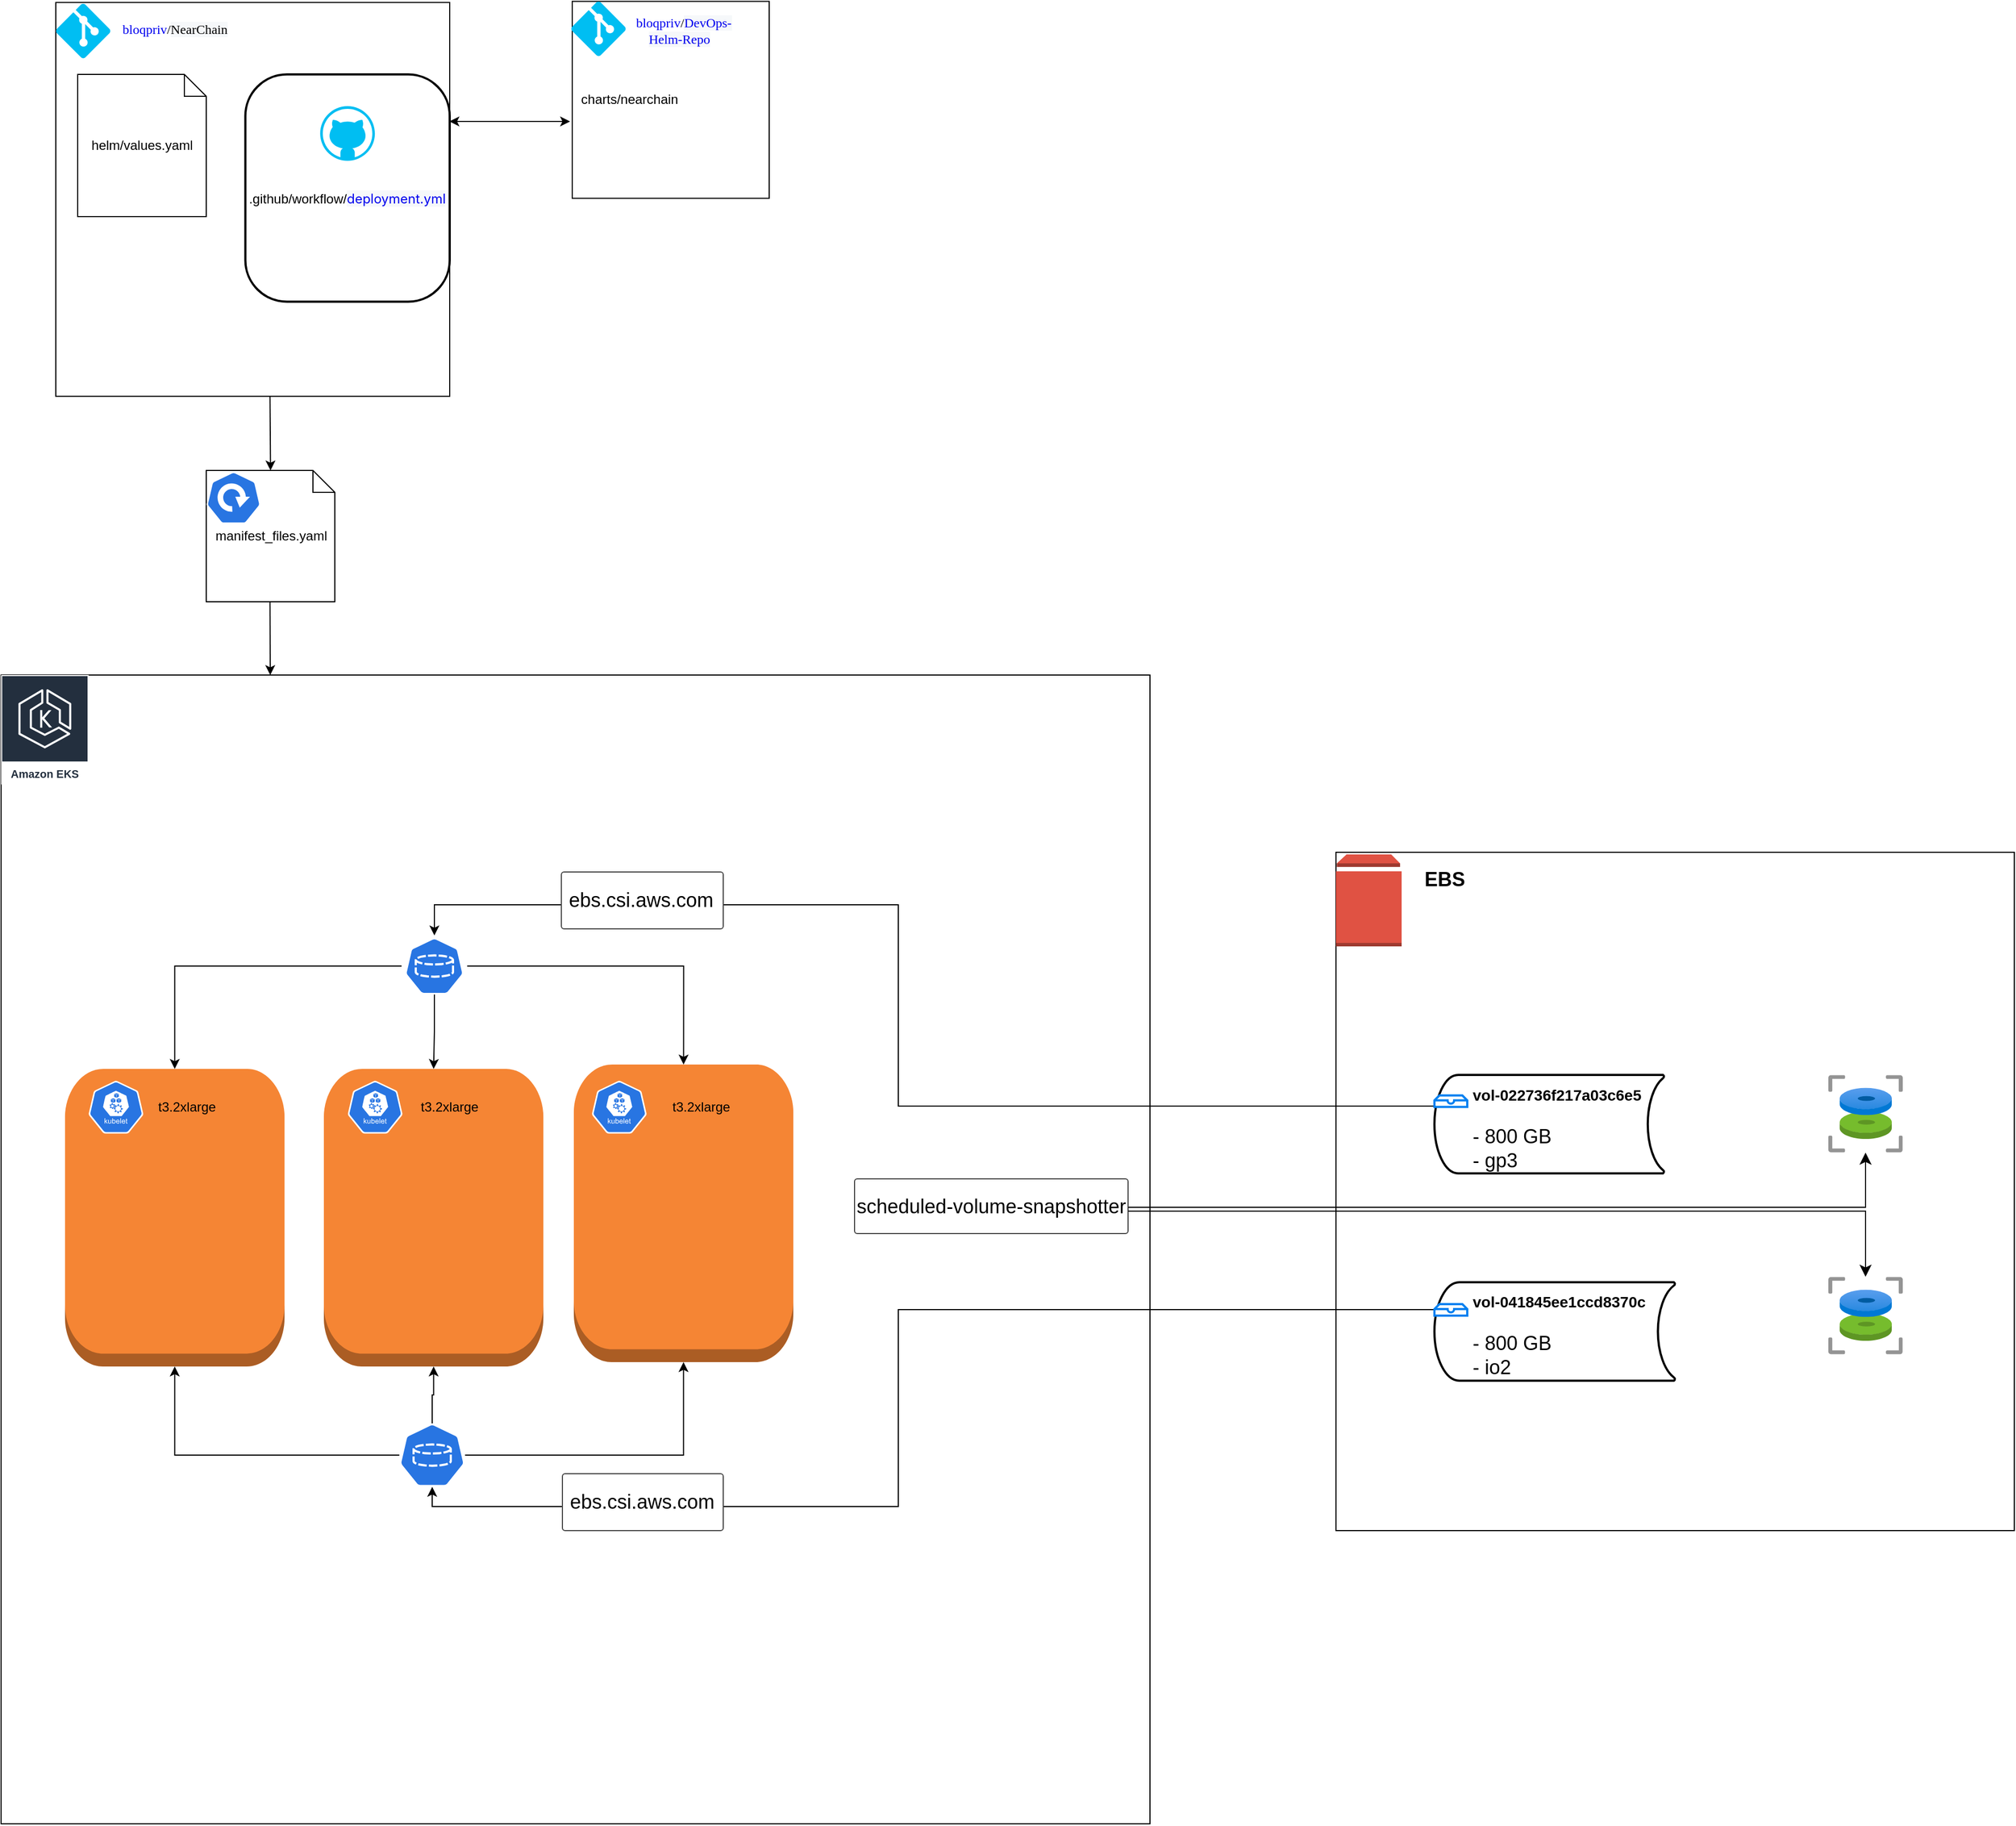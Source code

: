 <mxfile version="21.0.2" type="github">
  <diagram name="Page-1" id="bUGEWYbrpgy6-oKy8Pk6">
    <mxGraphModel dx="2391" dy="1107" grid="1" gridSize="10" guides="1" tooltips="1" connect="1" arrows="1" fold="1" page="1" pageScale="1" pageWidth="850" pageHeight="1100" math="0" shadow="0">
      <root>
        <mxCell id="0" />
        <mxCell id="1" parent="0" />
        <mxCell id="_0oh639qVl28FQ6klio6-56" value="" style="whiteSpace=wrap;html=1;aspect=fixed;" vertex="1" parent="1">
          <mxGeometry x="1250" y="802" width="620" height="620" as="geometry" />
        </mxCell>
        <mxCell id="_0oh639qVl28FQ6klio6-42" value="" style="whiteSpace=wrap;html=1;aspect=fixed;" vertex="1" parent="1">
          <mxGeometry x="30" y="640" width="1050" height="1050" as="geometry" />
        </mxCell>
        <mxCell id="_0oh639qVl28FQ6klio6-34" value="manifest_files.yaml" style="shape=note;size=20;whiteSpace=wrap;html=1;" vertex="1" parent="1">
          <mxGeometry x="217.5" y="453" width="117.5" height="120" as="geometry" />
        </mxCell>
        <mxCell id="_0oh639qVl28FQ6klio6-13" value="" style="whiteSpace=wrap;html=1;aspect=fixed;" vertex="1" parent="1">
          <mxGeometry x="552" y="24.25" width="180" height="180" as="geometry" />
        </mxCell>
        <mxCell id="_0oh639qVl28FQ6klio6-2" value="" style="whiteSpace=wrap;html=1;aspect=fixed;" vertex="1" parent="1">
          <mxGeometry x="80" y="25.25" width="360" height="360" as="geometry" />
        </mxCell>
        <mxCell id="_0oh639qVl28FQ6klio6-11" value="" style="rounded=1;whiteSpace=wrap;html=1;absoluteArcSize=1;arcSize=76;strokeWidth=2;" vertex="1" parent="1">
          <mxGeometry x="253.25" y="91" width="186.75" height="207.75" as="geometry" />
        </mxCell>
        <mxCell id="_0oh639qVl28FQ6klio6-1" value="" style="verticalLabelPosition=bottom;html=1;verticalAlign=top;align=center;strokeColor=none;fillColor=#00BEF2;shape=mxgraph.azure.github_code;pointerEvents=1;" vertex="1" parent="1">
          <mxGeometry x="321.63" y="120" width="50" height="50" as="geometry" />
        </mxCell>
        <mxCell id="_0oh639qVl28FQ6klio6-8" value="" style="verticalLabelPosition=bottom;html=1;verticalAlign=top;align=center;strokeColor=none;fillColor=#00BEF2;shape=mxgraph.azure.git_repository;" vertex="1" parent="1">
          <mxGeometry x="80" y="26.25" width="50" height="50" as="geometry" />
        </mxCell>
        <mxCell id="_0oh639qVl28FQ6klio6-9" value="" style="verticalLabelPosition=bottom;html=1;verticalAlign=top;align=center;strokeColor=none;fillColor=#00BEF2;shape=mxgraph.azure.git_repository;" vertex="1" parent="1">
          <mxGeometry x="551" y="24.25" width="50" height="50" as="geometry" />
        </mxCell>
        <mxCell id="_0oh639qVl28FQ6klio6-14" value="&lt;p&gt;&lt;font face=&quot;Verdana&quot; style=&quot;font-size: 12px;&quot;&gt;&lt;a style=&quot;box-sizing: border-box; background-color: transparent; text-decoration-line: none;&quot; href=&quot;https://github.com/bloqpriv&quot; data-octo-dimensions=&quot;link_type:self&quot; data-octo-click=&quot;hovercard-link-click&quot; data-hovercard-url=&quot;/orgs/bloqpriv/hovercard&quot; data-hovercard-type=&quot;organization&quot; rel=&quot;author&quot; class=&quot;url fn&quot;&gt;bloqpriv&lt;/a&gt;/&lt;span style=&quot;box-sizing: border-box; color: rgb(36, 41, 47); text-align: start; background-color: rgb(246, 248, 250); align-self: stretch !important; margin-right: var(--base-size-8, 8px)  !important;&quot; class=&quot;mr-2 flex-self-stretch&quot;&gt;&lt;a style=&quot;box-sizing: border-box; background-color: transparent; text-decoration-line: none;&quot; href=&quot;https://github.com/bloqpriv/DevOps-Helm-Repo&quot; data-turbo-frame=&quot;repo-content-turbo-frame&quot; data-pjax=&quot;#repo-content-pjax-container&quot;&gt;DevOps-Helm-Repo&lt;/a&gt;&lt;/span&gt;&lt;/font&gt;&lt;/p&gt;" style="text;html=1;strokeColor=none;fillColor=none;align=center;verticalAlign=middle;whiteSpace=wrap;rounded=0;" vertex="1" parent="1">
          <mxGeometry x="600" y="36.25" width="107.5" height="30" as="geometry" />
        </mxCell>
        <mxCell id="_0oh639qVl28FQ6klio6-17" value="&lt;p style=&quot;text-align: start;&quot;&gt;&lt;font style=&quot;font-size: 12px;&quot; face=&quot;Verdana&quot;&gt;&lt;a class=&quot;url fn&quot; rel=&quot;author&quot; data-hovercard-type=&quot;organization&quot; data-hovercard-url=&quot;/orgs/bloqpriv/hovercard&quot; data-octo-click=&quot;hovercard-link-click&quot; data-octo-dimensions=&quot;link_type:self&quot; href=&quot;https://github.com/bloqpriv&quot; style=&quot;box-sizing: border-box; background-color: transparent; text-decoration-line: none;&quot;&gt;bloqpriv&lt;/a&gt;/&lt;span style=&quot;background-color: rgb(246, 248, 250);&quot;&gt;NearChain&lt;/span&gt;&lt;/font&gt;&lt;/p&gt;" style="text;html=1;strokeColor=none;fillColor=none;align=center;verticalAlign=middle;whiteSpace=wrap;rounded=0;" vertex="1" parent="1">
          <mxGeometry x="135" y="35.25" width="107.5" height="30" as="geometry" />
        </mxCell>
        <mxCell id="_0oh639qVl28FQ6klio6-18" value="charts/nearchain" style="text;html=1;strokeColor=none;fillColor=none;align=center;verticalAlign=middle;whiteSpace=wrap;rounded=0;" vertex="1" parent="1">
          <mxGeometry x="551.88" y="98.63" width="105" height="30" as="geometry" />
        </mxCell>
        <mxCell id="_0oh639qVl28FQ6klio6-29" value=".github/workflow/&lt;a style=&quot;box-sizing: border-box; background-color: rgb(246, 248, 250); text-decoration-line: none; font-family: -apple-system, &amp;quot;system-ui&amp;quot;, &amp;quot;Segoe UI&amp;quot;, &amp;quot;Noto Sans&amp;quot;, Helvetica, Arial, sans-serif, &amp;quot;Apple Color Emoji&amp;quot;, &amp;quot;Segoe UI Emoji&amp;quot;; text-align: start;&quot; href=&quot;https://github.com/bloqpriv/near-chain/blob/main/.github/workflows/deployment.yml&quot; data-turbo-frame=&quot;repo-content-turbo-frame&quot; title=&quot;deployment.yml&quot; class=&quot;js-navigation-open Link--primary&quot;&gt;&lt;font style=&quot;font-size: 12px;&quot;&gt;deployment.yml&lt;/font&gt;&lt;/a&gt;" style="text;html=1;strokeColor=none;fillColor=none;align=center;verticalAlign=middle;whiteSpace=wrap;rounded=0;" vertex="1" parent="1">
          <mxGeometry x="294.12" y="190.25" width="105" height="30" as="geometry" />
        </mxCell>
        <mxCell id="_0oh639qVl28FQ6klio6-32" value="" style="sketch=0;html=1;dashed=0;whitespace=wrap;fillColor=#2875E2;strokeColor=#ffffff;points=[[0.005,0.63,0],[0.1,0.2,0],[0.9,0.2,0],[0.5,0,0],[0.995,0.63,0],[0.72,0.99,0],[0.5,1,0],[0.28,0.99,0]];verticalLabelPosition=bottom;align=center;verticalAlign=top;shape=mxgraph.kubernetes.icon;prIcon=deploy" vertex="1" parent="1">
          <mxGeometry x="217.5" y="454" width="50" height="48" as="geometry" />
        </mxCell>
        <mxCell id="_0oh639qVl28FQ6klio6-36" value="helm/values.yaml" style="shape=note;size=20;whiteSpace=wrap;html=1;" vertex="1" parent="1">
          <mxGeometry x="100" y="91" width="117.5" height="130" as="geometry" />
        </mxCell>
        <mxCell id="_0oh639qVl28FQ6klio6-35" value="" style="shape=image;html=1;verticalAlign=top;verticalLabelPosition=bottom;labelBackgroundColor=#ffffff;imageAspect=0;aspect=fixed;image=https://cdn1.iconfinder.com/data/icons/bootstrap-vol-3/16/filetype-yml-128.png" vertex="1" parent="1">
          <mxGeometry x="129.38" y="91" width="50" height="50" as="geometry" />
        </mxCell>
        <mxCell id="_0oh639qVl28FQ6klio6-41" value="Amazon EKS" style="sketch=0;outlineConnect=0;fontColor=#232F3E;gradientColor=none;strokeColor=#ffffff;fillColor=#232F3E;dashed=0;verticalLabelPosition=middle;verticalAlign=bottom;align=center;html=1;whiteSpace=wrap;fontSize=10;fontStyle=1;spacing=3;shape=mxgraph.aws4.productIcon;prIcon=mxgraph.aws4.eks;" vertex="1" parent="1">
          <mxGeometry x="30" y="640" width="80" height="100" as="geometry" />
        </mxCell>
        <mxCell id="_0oh639qVl28FQ6klio6-49" value="" style="outlineConnect=0;dashed=0;verticalLabelPosition=bottom;verticalAlign=top;align=center;html=1;shape=mxgraph.aws3.instance;fillColor=#F58534;gradientColor=none;" vertex="1" parent="1">
          <mxGeometry x="88.44" y="1000" width="200.62" height="272" as="geometry" />
        </mxCell>
        <mxCell id="_0oh639qVl28FQ6klio6-46" value="" style="sketch=0;html=1;dashed=0;whitespace=wrap;fillColor=#2875E2;strokeColor=#ffffff;points=[[0.005,0.63,0],[0.1,0.2,0],[0.9,0.2,0],[0.5,0,0],[0.995,0.63,0],[0.72,0.99,0],[0.5,1,0],[0.28,0.99,0]];verticalLabelPosition=bottom;align=center;verticalAlign=top;shape=mxgraph.kubernetes.icon;prIcon=kubelet" vertex="1" parent="1">
          <mxGeometry x="110" y="1010" width="50" height="50" as="geometry" />
        </mxCell>
        <mxCell id="_0oh639qVl28FQ6klio6-50" value="" style="outlineConnect=0;dashed=0;verticalLabelPosition=bottom;verticalAlign=top;align=center;html=1;shape=mxgraph.aws3.instance;fillColor=#F58534;gradientColor=none;" vertex="1" parent="1">
          <mxGeometry x="325" y="1000" width="200.62" height="272" as="geometry" />
        </mxCell>
        <mxCell id="_0oh639qVl28FQ6klio6-45" value="" style="sketch=0;html=1;dashed=0;whitespace=wrap;fillColor=#2875E2;strokeColor=#ffffff;points=[[0.005,0.63,0],[0.1,0.2,0],[0.9,0.2,0],[0.5,0,0],[0.995,0.63,0],[0.72,0.99,0],[0.5,1,0],[0.28,0.99,0]];verticalLabelPosition=bottom;align=center;verticalAlign=top;shape=mxgraph.kubernetes.icon;prIcon=kubelet" vertex="1" parent="1">
          <mxGeometry x="346.88" y="1010" width="50" height="50" as="geometry" />
        </mxCell>
        <mxCell id="_0oh639qVl28FQ6klio6-51" value="" style="outlineConnect=0;dashed=0;verticalLabelPosition=bottom;verticalAlign=top;align=center;html=1;shape=mxgraph.aws3.instance;fillColor=#F58534;gradientColor=none;" vertex="1" parent="1">
          <mxGeometry x="553.44" y="996" width="200.62" height="272" as="geometry" />
        </mxCell>
        <mxCell id="_0oh639qVl28FQ6klio6-47" value="" style="sketch=0;html=1;dashed=0;whitespace=wrap;fillColor=#2875E2;strokeColor=#ffffff;points=[[0.005,0.63,0],[0.1,0.2,0],[0.9,0.2,0],[0.5,0,0],[0.995,0.63,0],[0.72,0.99,0],[0.5,1,0],[0.28,0.99,0]];verticalLabelPosition=bottom;align=center;verticalAlign=top;shape=mxgraph.kubernetes.icon;prIcon=kubelet" vertex="1" parent="1">
          <mxGeometry x="570" y="1010" width="50" height="50" as="geometry" />
        </mxCell>
        <mxCell id="_0oh639qVl28FQ6klio6-52" value="" style="outlineConnect=0;dashed=0;verticalLabelPosition=bottom;verticalAlign=top;align=center;html=1;shape=mxgraph.aws3.volume;fillColor=#E05243;gradientColor=none;" vertex="1" parent="1">
          <mxGeometry x="1250" y="804" width="60" height="84" as="geometry" />
        </mxCell>
        <mxCell id="_0oh639qVl28FQ6klio6-53" value="" style="endArrow=classic;startArrow=classic;html=1;rounded=0;" edge="1" parent="1">
          <mxGeometry width="50" height="50" relative="1" as="geometry">
            <mxPoint x="439.75" y="134" as="sourcePoint" />
            <mxPoint x="550" y="134" as="targetPoint" />
            <Array as="points">
              <mxPoint x="500" y="134" />
            </Array>
          </mxGeometry>
        </mxCell>
        <mxCell id="_0oh639qVl28FQ6klio6-54" value="" style="endArrow=classic;html=1;rounded=0;entryX=0.5;entryY=0;entryDx=0;entryDy=0;entryPerimeter=0;" edge="1" parent="1" target="_0oh639qVl28FQ6klio6-34">
          <mxGeometry width="50" height="50" relative="1" as="geometry">
            <mxPoint x="275.75" y="385.25" as="sourcePoint" />
            <mxPoint x="275.87" y="445.25" as="targetPoint" />
          </mxGeometry>
        </mxCell>
        <mxCell id="_0oh639qVl28FQ6klio6-55" value="" style="endArrow=classic;html=1;rounded=0;" edge="1" parent="1">
          <mxGeometry width="50" height="50" relative="1" as="geometry">
            <mxPoint x="275.75" y="573" as="sourcePoint" />
            <mxPoint x="276" y="640" as="targetPoint" />
          </mxGeometry>
        </mxCell>
        <mxCell id="_0oh639qVl28FQ6klio6-57" value="t3.2xlarge" style="text;html=1;strokeColor=none;fillColor=none;align=center;verticalAlign=middle;whiteSpace=wrap;rounded=0;" vertex="1" parent="1">
          <mxGeometry x="170" y="1020" width="60" height="30" as="geometry" />
        </mxCell>
        <mxCell id="_0oh639qVl28FQ6klio6-58" value="t3.2xlarge" style="text;html=1;strokeColor=none;fillColor=none;align=center;verticalAlign=middle;whiteSpace=wrap;rounded=0;" vertex="1" parent="1">
          <mxGeometry x="410" y="1020" width="60" height="30" as="geometry" />
        </mxCell>
        <mxCell id="_0oh639qVl28FQ6klio6-59" value="t3.2xlarge" style="text;html=1;strokeColor=none;fillColor=none;align=center;verticalAlign=middle;whiteSpace=wrap;rounded=0;" vertex="1" parent="1">
          <mxGeometry x="640" y="1020" width="60" height="30" as="geometry" />
        </mxCell>
        <mxCell id="_0oh639qVl28FQ6klio6-61" style="edgeStyle=orthogonalEdgeStyle;rounded=0;orthogonalLoop=1;jettySize=auto;html=1;" edge="1" parent="1" source="_0oh639qVl28FQ6klio6-60" target="_0oh639qVl28FQ6klio6-51">
          <mxGeometry relative="1" as="geometry" />
        </mxCell>
        <mxCell id="_0oh639qVl28FQ6klio6-63" style="edgeStyle=orthogonalEdgeStyle;rounded=0;orthogonalLoop=1;jettySize=auto;html=1;" edge="1" parent="1" source="_0oh639qVl28FQ6klio6-60" target="_0oh639qVl28FQ6klio6-50">
          <mxGeometry relative="1" as="geometry" />
        </mxCell>
        <mxCell id="_0oh639qVl28FQ6klio6-64" style="edgeStyle=orthogonalEdgeStyle;rounded=0;orthogonalLoop=1;jettySize=auto;html=1;" edge="1" parent="1" source="_0oh639qVl28FQ6klio6-60" target="_0oh639qVl28FQ6klio6-49">
          <mxGeometry relative="1" as="geometry" />
        </mxCell>
        <mxCell id="_0oh639qVl28FQ6klio6-60" value="" style="sketch=0;html=1;dashed=0;whitespace=wrap;fillColor=#2875E2;strokeColor=#ffffff;points=[[0.005,0.63,0],[0.1,0.2,0],[0.9,0.2,0],[0.5,0,0],[0.995,0.63,0],[0.72,0.99,0],[0.5,1,0],[0.28,0.99,0]];verticalLabelPosition=bottom;align=center;verticalAlign=top;shape=mxgraph.kubernetes.icon;prIcon=pvc" vertex="1" parent="1">
          <mxGeometry x="394" y="1324" width="60" height="58" as="geometry" />
        </mxCell>
        <mxCell id="_0oh639qVl28FQ6klio6-66" style="edgeStyle=orthogonalEdgeStyle;rounded=0;orthogonalLoop=1;jettySize=auto;html=1;entryX=0.5;entryY=0;entryDx=0;entryDy=0;entryPerimeter=0;" edge="1" parent="1" source="_0oh639qVl28FQ6klio6-65" target="_0oh639qVl28FQ6klio6-51">
          <mxGeometry relative="1" as="geometry" />
        </mxCell>
        <mxCell id="_0oh639qVl28FQ6klio6-67" style="edgeStyle=orthogonalEdgeStyle;rounded=0;orthogonalLoop=1;jettySize=auto;html=1;" edge="1" parent="1" source="_0oh639qVl28FQ6klio6-65" target="_0oh639qVl28FQ6klio6-49">
          <mxGeometry relative="1" as="geometry" />
        </mxCell>
        <mxCell id="_0oh639qVl28FQ6klio6-70" style="edgeStyle=orthogonalEdgeStyle;rounded=0;orthogonalLoop=1;jettySize=auto;html=1;entryX=0.5;entryY=0;entryDx=0;entryDy=0;entryPerimeter=0;" edge="1" parent="1" source="_0oh639qVl28FQ6klio6-65" target="_0oh639qVl28FQ6klio6-50">
          <mxGeometry relative="1" as="geometry" />
        </mxCell>
        <mxCell id="_0oh639qVl28FQ6klio6-65" value="" style="sketch=0;html=1;dashed=0;whitespace=wrap;fillColor=#2875E2;strokeColor=#ffffff;points=[[0.005,0.63,0],[0.1,0.2,0],[0.9,0.2,0],[0.5,0,0],[0.995,0.63,0],[0.72,0.99,0],[0.5,1,0],[0.28,0.99,0]];verticalLabelPosition=bottom;align=center;verticalAlign=top;shape=mxgraph.kubernetes.icon;prIcon=pvc" vertex="1" parent="1">
          <mxGeometry x="396" y="880" width="60" height="52" as="geometry" />
        </mxCell>
        <mxCell id="_0oh639qVl28FQ6klio6-75" style="edgeStyle=orthogonalEdgeStyle;rounded=0;orthogonalLoop=1;jettySize=auto;html=1;entryX=0.5;entryY=0;entryDx=0;entryDy=0;entryPerimeter=0;startArrow=none;" edge="1" parent="1">
          <mxGeometry relative="1" as="geometry">
            <mxPoint x="1340" y="1034" as="sourcePoint" />
            <mxPoint x="426" y="878" as="targetPoint" />
            <Array as="points">
              <mxPoint x="850" y="1034" />
              <mxPoint x="850" y="850" />
              <mxPoint x="426" y="850" />
            </Array>
          </mxGeometry>
        </mxCell>
        <mxCell id="_0oh639qVl28FQ6klio6-74" style="edgeStyle=orthogonalEdgeStyle;rounded=0;orthogonalLoop=1;jettySize=auto;html=1;entryX=0.5;entryY=1;entryDx=0;entryDy=0;entryPerimeter=0;" edge="1" parent="1" target="_0oh639qVl28FQ6klio6-60">
          <mxGeometry relative="1" as="geometry">
            <mxPoint x="1340" y="1220.0" as="sourcePoint" />
            <Array as="points">
              <mxPoint x="850" y="1220" />
              <mxPoint x="850" y="1400" />
              <mxPoint x="424" y="1400" />
            </Array>
          </mxGeometry>
        </mxCell>
        <mxCell id="_0oh639qVl28FQ6klio6-77" value="" style="strokeWidth=2;html=1;shape=mxgraph.flowchart.stored_data;whiteSpace=wrap;" vertex="1" parent="1">
          <mxGeometry x="1340" y="1005.5" width="210" height="90" as="geometry" />
        </mxCell>
        <mxCell id="_0oh639qVl28FQ6klio6-72" value="" style="html=1;verticalLabelPosition=bottom;align=center;labelBackgroundColor=#ffffff;verticalAlign=top;strokeWidth=2;strokeColor=#0080F0;shadow=0;dashed=0;shape=mxgraph.ios7.icons.storage;" vertex="1" parent="1">
          <mxGeometry x="1340" y="1024.25" width="30" height="10.5" as="geometry" />
        </mxCell>
        <mxCell id="_0oh639qVl28FQ6klio6-78" value="" style="strokeWidth=2;html=1;shape=mxgraph.flowchart.stored_data;whiteSpace=wrap;" vertex="1" parent="1">
          <mxGeometry x="1340" y="1195" width="220" height="90" as="geometry" />
        </mxCell>
        <mxCell id="_0oh639qVl28FQ6klio6-73" value="" style="html=1;verticalLabelPosition=bottom;align=center;labelBackgroundColor=#ffffff;verticalAlign=top;strokeWidth=2;strokeColor=#0080F0;shadow=0;dashed=0;shape=mxgraph.ios7.icons.storage;" vertex="1" parent="1">
          <mxGeometry x="1340" y="1215" width="30" height="10.5" as="geometry" />
        </mxCell>
        <mxCell id="_0oh639qVl28FQ6klio6-80" value="&lt;b&gt;&lt;font style=&quot;font-size: 18px;&quot;&gt;EBS&lt;/font&gt;&lt;/b&gt;" style="text;html=1;strokeColor=none;fillColor=none;align=center;verticalAlign=middle;whiteSpace=wrap;rounded=0;" vertex="1" parent="1">
          <mxGeometry x="1310" y="802" width="78.75" height="50" as="geometry" />
        </mxCell>
        <mxCell id="_0oh639qVl28FQ6klio6-81" value="&lt;h1&gt;&lt;font style=&quot;font-size: 14px;&quot;&gt;vol-041845ee1ccd8370c&lt;br&gt;&lt;/font&gt;&lt;/h1&gt;&lt;h2&gt;&lt;span style=&quot;font-weight: normal;&quot;&gt;- 800 GB&lt;br&gt;- io2&lt;/span&gt;&lt;/h2&gt;" style="text;html=1;strokeColor=none;fillColor=none;spacing=5;spacingTop=-20;whiteSpace=wrap;overflow=hidden;rounded=0;" vertex="1" parent="1">
          <mxGeometry x="1370" y="1190" width="170" height="100" as="geometry" />
        </mxCell>
        <mxCell id="_0oh639qVl28FQ6klio6-82" value="&lt;h1&gt;&lt;font style=&quot;&quot;&gt;&lt;font style=&quot;font-size: 14px;&quot;&gt;vol-022736f217a03c6e5&lt;/font&gt;&lt;br&gt;&lt;/font&gt;&lt;/h1&gt;&lt;h2&gt;&lt;span style=&quot;font-weight: normal;&quot;&gt;- 800 GB&lt;br&gt;- gp3&lt;/span&gt;&lt;/h2&gt;" style="text;html=1;strokeColor=none;fillColor=none;spacing=5;spacingTop=-20;whiteSpace=wrap;overflow=hidden;rounded=0;" vertex="1" parent="1">
          <mxGeometry x="1370" y="1000.5" width="170" height="100" as="geometry" />
        </mxCell>
        <mxCell id="_0oh639qVl28FQ6klio6-87" value="&lt;font style=&quot;font-size: 18px;&quot;&gt;&amp;nbsp;ebs.csi.aws.com&lt;/font&gt;" style="strokeWidth=1;html=1;shadow=0;dashed=0;shape=mxgraph.ios.iTextInput;strokeColor=#444444;buttonText=;fontSize=8;whiteSpace=wrap;align=left;" vertex="1" parent="1">
          <mxGeometry x="543" y="1370" width="147" height="52" as="geometry" />
        </mxCell>
        <mxCell id="_0oh639qVl28FQ6klio6-88" value="&lt;font style=&quot;font-size: 18px;&quot;&gt;&amp;nbsp;ebs.csi.aws.com&amp;nbsp;&lt;/font&gt;" style="strokeWidth=1;html=1;shadow=0;dashed=0;shape=mxgraph.ios.iTextInput;strokeColor=#444444;buttonText=;fontSize=8;whiteSpace=wrap;align=left;" vertex="1" parent="1">
          <mxGeometry x="542.06" y="820" width="147.94" height="52" as="geometry" />
        </mxCell>
        <mxCell id="_0oh639qVl28FQ6klio6-92" value="" style="aspect=fixed;html=1;points=[];align=center;image;fontSize=12;image=img/lib/azure2/compute/Disks_Snapshots.svg;" vertex="1" parent="1">
          <mxGeometry x="1700" y="1005.5" width="68" height="71" as="geometry" />
        </mxCell>
        <mxCell id="_0oh639qVl28FQ6klio6-93" value="" style="aspect=fixed;html=1;points=[];align=center;image;fontSize=12;image=img/lib/azure2/compute/Disks_Snapshots.svg;" vertex="1" parent="1">
          <mxGeometry x="1700" y="1190" width="68" height="71" as="geometry" />
        </mxCell>
        <mxCell id="_0oh639qVl28FQ6klio6-94" value="&lt;font style=&quot;font-size: 18px;&quot;&gt;scheduled-volume-snapshotter&lt;/font&gt;" style="strokeWidth=1;html=1;shadow=0;dashed=0;shape=mxgraph.ios.iTextInput;strokeColor=#444444;buttonText=;fontSize=8;whiteSpace=wrap;align=left;" vertex="1" parent="1">
          <mxGeometry x="810" y="1100.5" width="250" height="50" as="geometry" />
        </mxCell>
        <mxCell id="_0oh639qVl28FQ6klio6-101" value="" style="edgeStyle=segmentEdgeStyle;endArrow=classic;html=1;curved=0;rounded=0;endSize=8;startSize=8;" edge="1" parent="1" target="_0oh639qVl28FQ6klio6-92">
          <mxGeometry width="50" height="50" relative="1" as="geometry">
            <mxPoint x="1060" y="1126.5" as="sourcePoint" />
            <mxPoint x="1110" y="1076.5" as="targetPoint" />
          </mxGeometry>
        </mxCell>
        <mxCell id="_0oh639qVl28FQ6klio6-102" value="" style="edgeStyle=segmentEdgeStyle;endArrow=classic;html=1;curved=0;rounded=0;endSize=8;startSize=8;" edge="1" parent="1" target="_0oh639qVl28FQ6klio6-93">
          <mxGeometry width="50" height="50" relative="1" as="geometry">
            <mxPoint x="1060" y="1130" as="sourcePoint" />
            <mxPoint x="1190" y="1170" as="targetPoint" />
          </mxGeometry>
        </mxCell>
      </root>
    </mxGraphModel>
  </diagram>
</mxfile>
